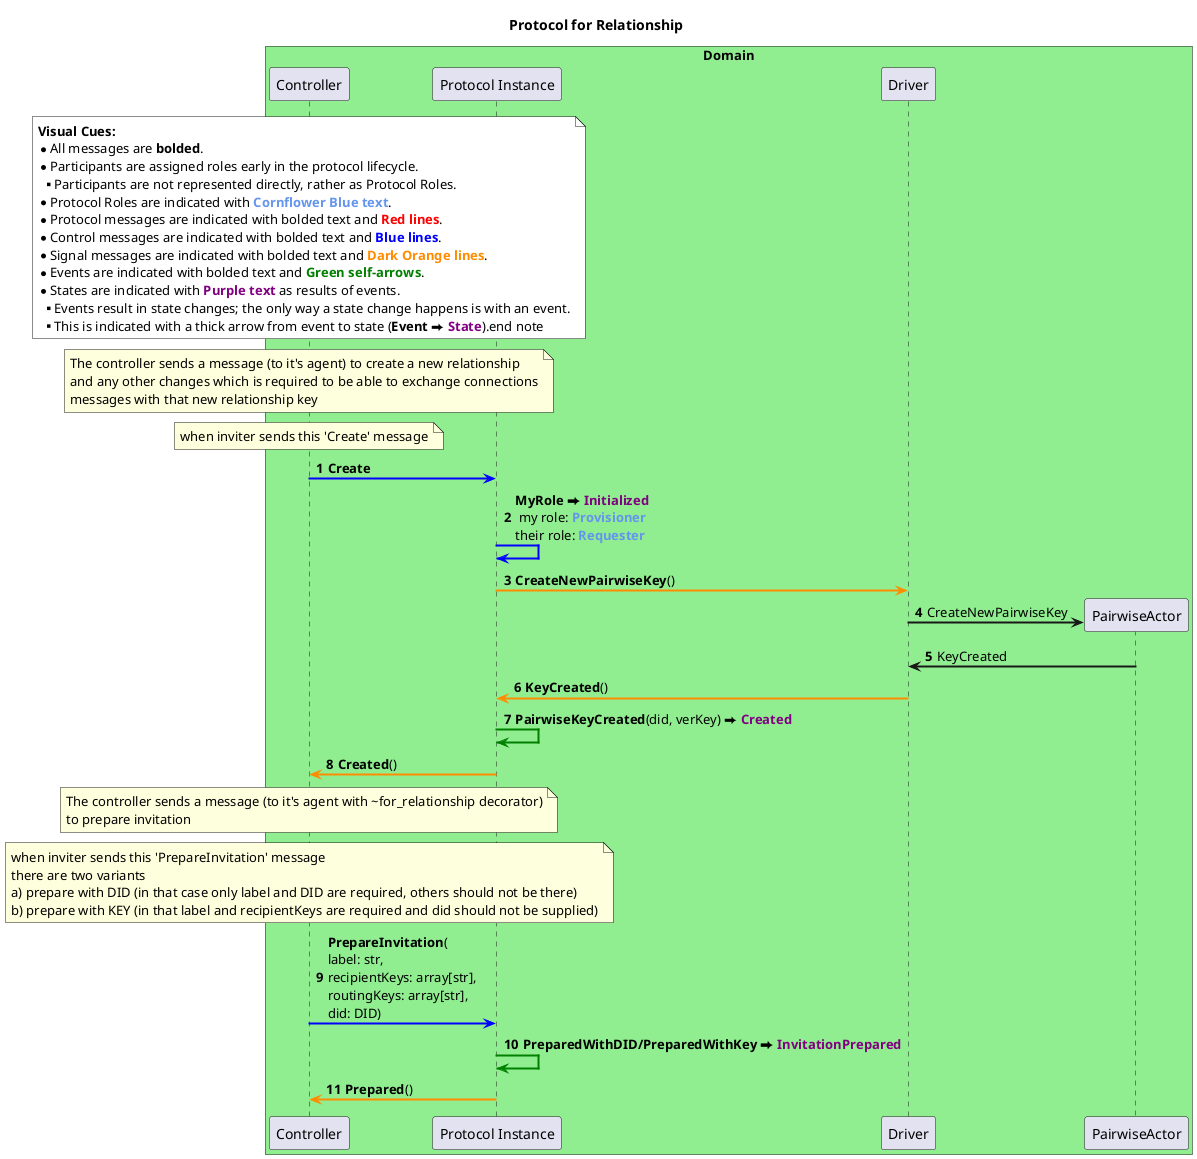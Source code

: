 @startuml

Title Protocol for Relationship

skinparam sequenceArrowThickness 2

box "Domain" #lightgreen
    participant "Controller" as c1
    participant "Protocol Instance" as p1
    participant "Driver" as d1
    participant "PairwiseActor" as pa1
end box

note over c1 #white
    <b>Visual Cues:
    *All messages are <b>bolded</b>.
    *Participants are assigned roles early in the protocol lifecycle.
    **Participants are not represented directly, rather as Protocol Roles.
    *Protocol Roles are indicated with <b><font color=cornflowerblue>Cornflower Blue text</font></b>.
    *Protocol messages are indicated with bolded text and <b><font color=red>Red lines</font></b>.
    *Control messages are indicated with bolded text and <b><font color=blue>Blue lines</font></b>.
    *Signal messages are indicated with bolded text and <b><font color=darkorange>Dark Orange lines</font></b>.
    *Events are indicated with bolded text and <b><font color=green>Green self-arrows</font></b>.
    *States are indicated with <b><font color=purple>Purple text</font></b> as results of events.
    **Events result in state changes; the only way a state change happens is with an event.
    **This is indicated with a thick arrow from event to state (<b>Event</b> ⮕ <b><font color=purple>State</font></b>).end note
end note

autonumber

note over c1
The controller sends a message (to it's agent) to create a new relationship
and any other changes which is required to be able to exchange connections
messages with that new relationship key
end note

note over c1
when inviter sends this 'Create' message
end note

c1 [#blue]-> p1: <b>Create</b>
p1 [#blue]-> p1: <b>MyRole ⮕ <font color=purple>Initialized \n my role: <b><font color=CornflowerBlue>Provisioner\ntheir role: <b><font color=CornflowerBlue>Requester
p1 [#darkorange]-> d1: <b>CreateNewPairwiseKey</b>()
create pa1
d1 -> pa1: CreateNewPairwiseKey
pa1 -> d1: KeyCreated
d1 [#darkorange]-> p1: <b>KeyCreated</b>()
p1 [#green]-> p1: <b>PairwiseKeyCreated</b>(did, verKey) ⮕ <b><font color=purple>Created
p1 [#darkorange]-> c1 : <b>Created</b>()

note over c1
The controller sends a message (to it's agent with ~for_relationship decorator)
to prepare invitation
end note

note over c1
when inviter sends this 'PrepareInvitation' message
there are two variants
a) prepare with DID (in that case only label and DID are required, others should not be there)
b) prepare with KEY (in that label and recipientKeys are required and did should not be supplied)
end note
c1 [#blue]-> p1: <b>PrepareInvitation</b>(\nlabel: str, \nrecipientKeys: array[str], \nroutingKeys: array[str], \ndid: DID)
p1 [#green]-> p1: <b>PreparedWithDID/PreparedWithKey ⮕ <font color=purple>InvitationPrepared
p1 [#darkorange]-> c1 : <b>Prepared</b>()
@enduml